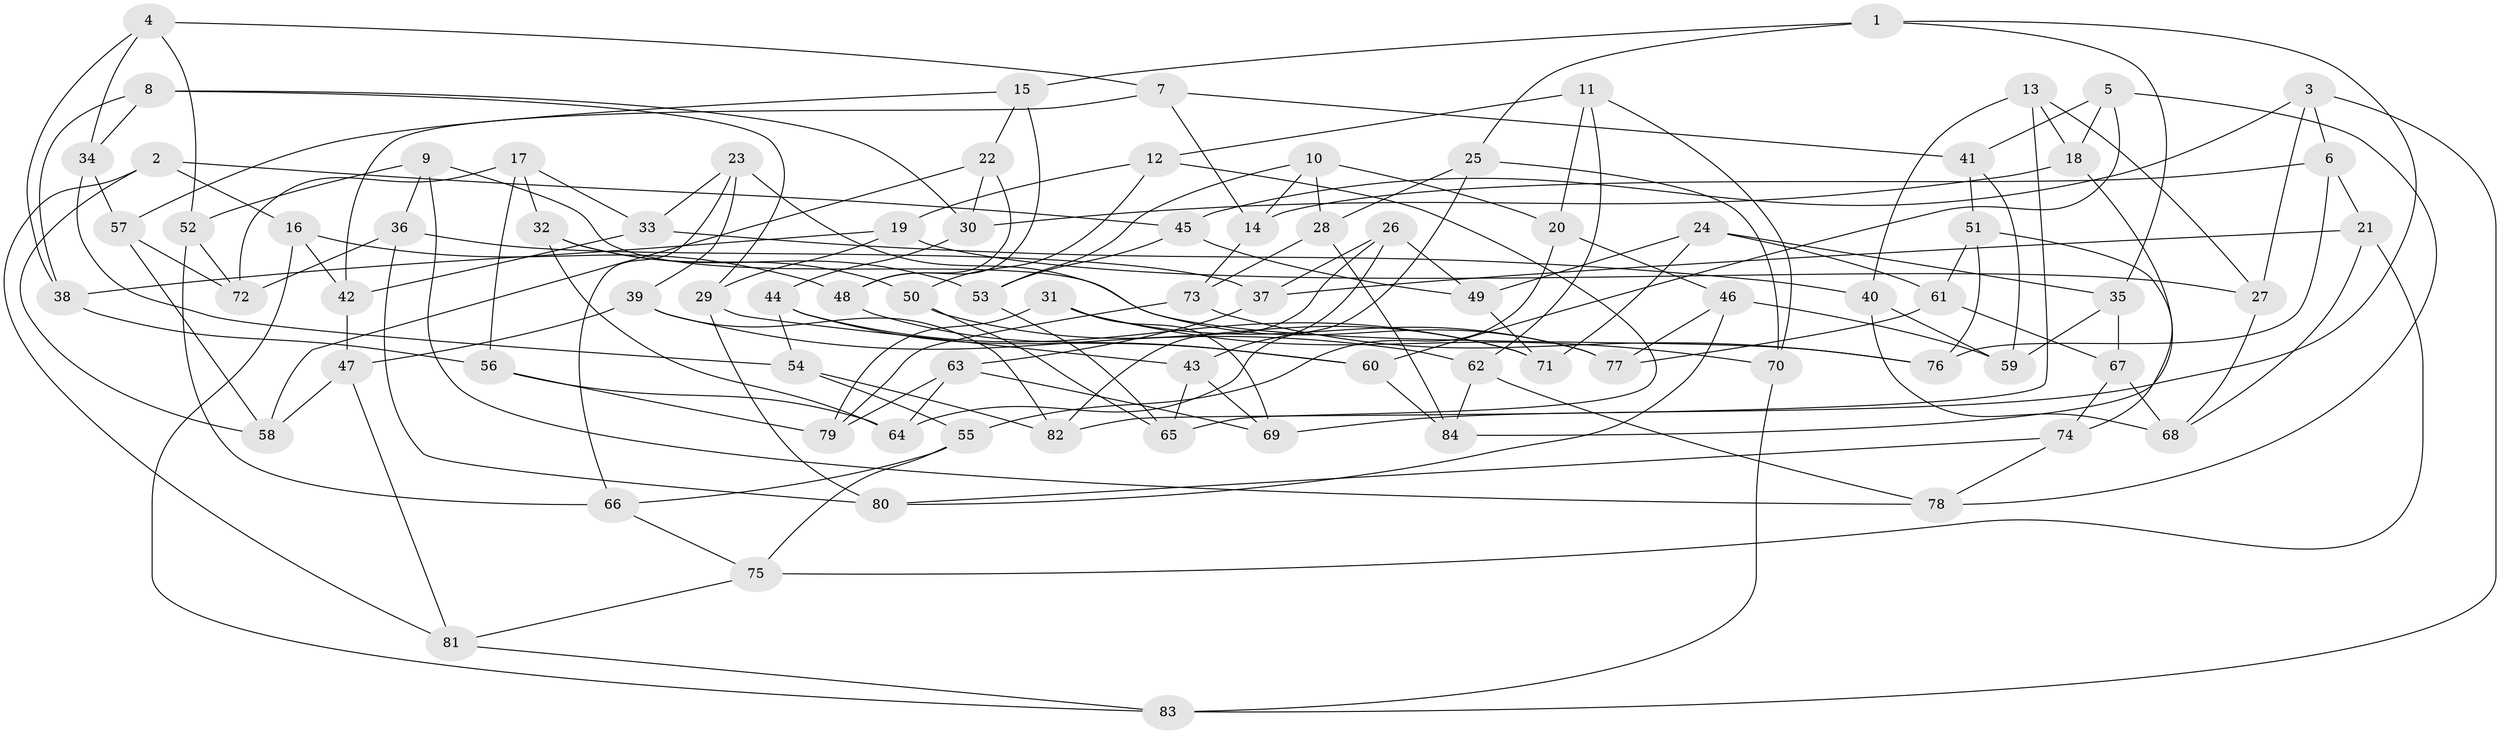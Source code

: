 // Generated by graph-tools (version 1.1) at 2025/57/03/09/25 04:57:38]
// undirected, 84 vertices, 168 edges
graph export_dot {
graph [start="1"]
  node [color=gray90,style=filled];
  1;
  2;
  3;
  4;
  5;
  6;
  7;
  8;
  9;
  10;
  11;
  12;
  13;
  14;
  15;
  16;
  17;
  18;
  19;
  20;
  21;
  22;
  23;
  24;
  25;
  26;
  27;
  28;
  29;
  30;
  31;
  32;
  33;
  34;
  35;
  36;
  37;
  38;
  39;
  40;
  41;
  42;
  43;
  44;
  45;
  46;
  47;
  48;
  49;
  50;
  51;
  52;
  53;
  54;
  55;
  56;
  57;
  58;
  59;
  60;
  61;
  62;
  63;
  64;
  65;
  66;
  67;
  68;
  69;
  70;
  71;
  72;
  73;
  74;
  75;
  76;
  77;
  78;
  79;
  80;
  81;
  82;
  83;
  84;
  1 -- 25;
  1 -- 35;
  1 -- 15;
  1 -- 69;
  2 -- 16;
  2 -- 58;
  2 -- 81;
  2 -- 45;
  3 -- 45;
  3 -- 27;
  3 -- 6;
  3 -- 83;
  4 -- 38;
  4 -- 52;
  4 -- 34;
  4 -- 7;
  5 -- 18;
  5 -- 41;
  5 -- 78;
  5 -- 60;
  6 -- 21;
  6 -- 76;
  6 -- 14;
  7 -- 14;
  7 -- 41;
  7 -- 42;
  8 -- 30;
  8 -- 38;
  8 -- 34;
  8 -- 29;
  9 -- 78;
  9 -- 36;
  9 -- 76;
  9 -- 52;
  10 -- 53;
  10 -- 28;
  10 -- 14;
  10 -- 20;
  11 -- 62;
  11 -- 12;
  11 -- 20;
  11 -- 70;
  12 -- 19;
  12 -- 50;
  12 -- 65;
  13 -- 40;
  13 -- 27;
  13 -- 18;
  13 -- 82;
  14 -- 73;
  15 -- 22;
  15 -- 48;
  15 -- 57;
  16 -- 42;
  16 -- 48;
  16 -- 83;
  17 -- 33;
  17 -- 72;
  17 -- 32;
  17 -- 56;
  18 -- 84;
  18 -- 30;
  19 -- 29;
  19 -- 38;
  19 -- 27;
  20 -- 46;
  20 -- 55;
  21 -- 37;
  21 -- 75;
  21 -- 68;
  22 -- 30;
  22 -- 58;
  22 -- 48;
  23 -- 77;
  23 -- 33;
  23 -- 66;
  23 -- 39;
  24 -- 49;
  24 -- 35;
  24 -- 71;
  24 -- 61;
  25 -- 64;
  25 -- 28;
  25 -- 70;
  26 -- 37;
  26 -- 82;
  26 -- 49;
  26 -- 43;
  27 -- 68;
  28 -- 73;
  28 -- 84;
  29 -- 80;
  29 -- 43;
  30 -- 44;
  31 -- 70;
  31 -- 77;
  31 -- 69;
  31 -- 79;
  32 -- 50;
  32 -- 53;
  32 -- 64;
  33 -- 40;
  33 -- 42;
  34 -- 54;
  34 -- 57;
  35 -- 59;
  35 -- 67;
  36 -- 80;
  36 -- 72;
  36 -- 37;
  37 -- 63;
  38 -- 56;
  39 -- 62;
  39 -- 82;
  39 -- 47;
  40 -- 68;
  40 -- 59;
  41 -- 51;
  41 -- 59;
  42 -- 47;
  43 -- 69;
  43 -- 65;
  44 -- 71;
  44 -- 60;
  44 -- 54;
  45 -- 53;
  45 -- 49;
  46 -- 80;
  46 -- 59;
  46 -- 77;
  47 -- 58;
  47 -- 81;
  48 -- 60;
  49 -- 71;
  50 -- 71;
  50 -- 65;
  51 -- 61;
  51 -- 74;
  51 -- 76;
  52 -- 66;
  52 -- 72;
  53 -- 65;
  54 -- 82;
  54 -- 55;
  55 -- 66;
  55 -- 75;
  56 -- 64;
  56 -- 79;
  57 -- 58;
  57 -- 72;
  60 -- 84;
  61 -- 67;
  61 -- 77;
  62 -- 78;
  62 -- 84;
  63 -- 79;
  63 -- 69;
  63 -- 64;
  66 -- 75;
  67 -- 74;
  67 -- 68;
  70 -- 83;
  73 -- 76;
  73 -- 79;
  74 -- 78;
  74 -- 80;
  75 -- 81;
  81 -- 83;
}
